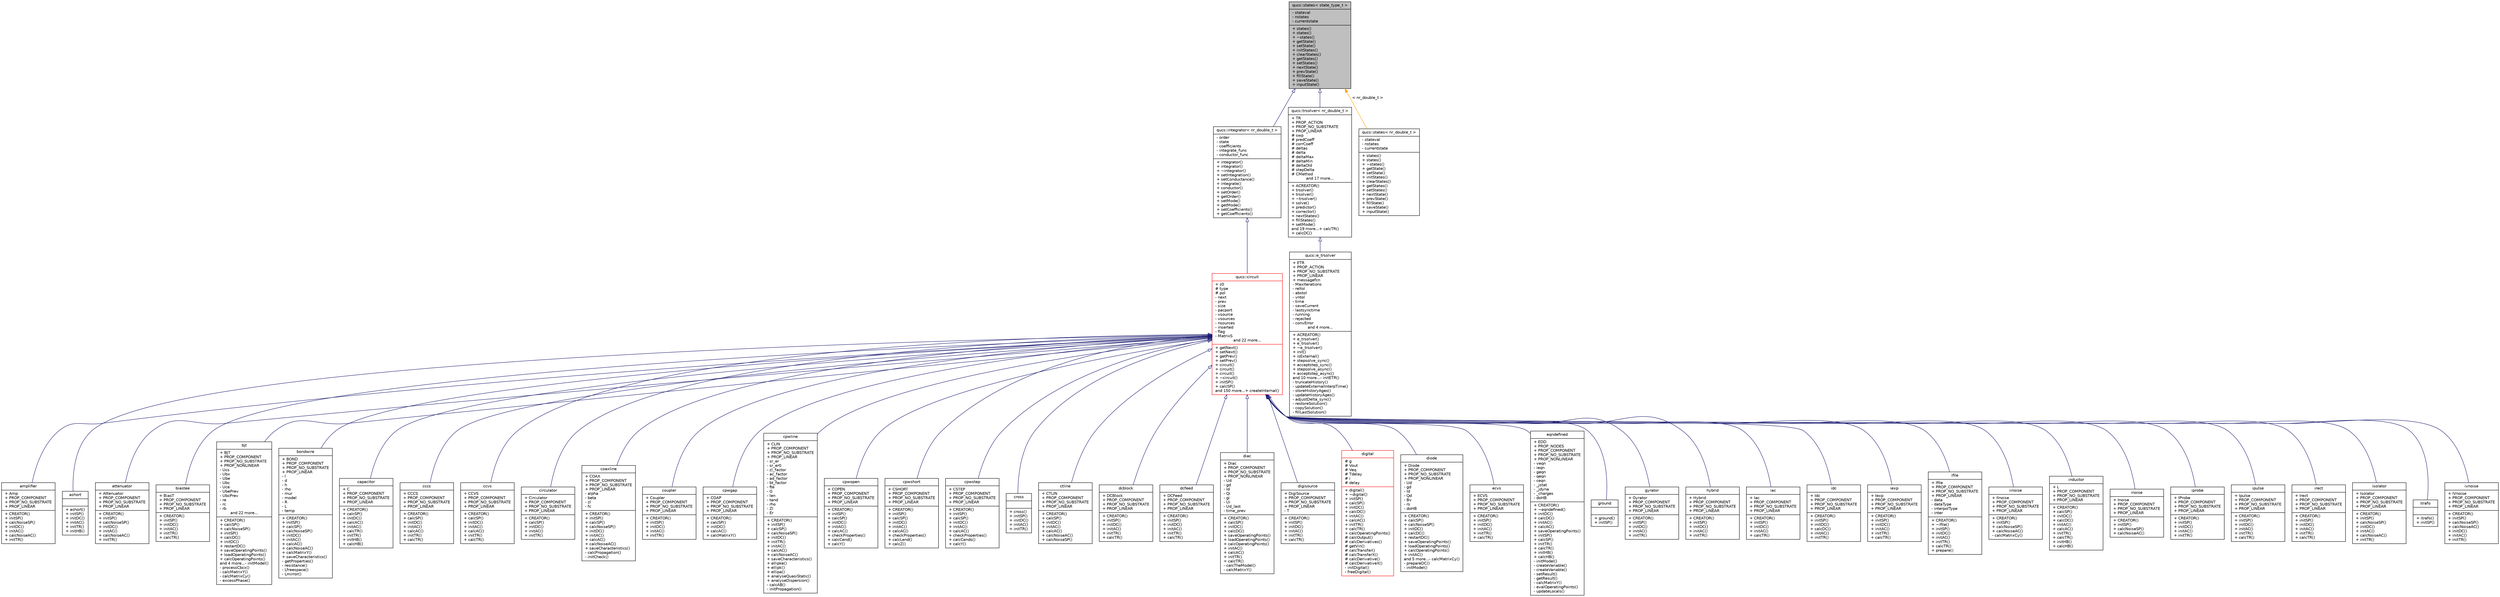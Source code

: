 digraph G
{
  edge [fontname="Helvetica",fontsize="10",labelfontname="Helvetica",labelfontsize="10"];
  node [fontname="Helvetica",fontsize="10",shape=record];
  Node1 [label="{qucs::states\< state_type_t \>\n|- stateval\l- nstates\l- currentstate\l|+ states()\l+ states()\l+ ~states()\l+ getState()\l+ setState()\l+ initStates()\l+ clearStates()\l+ getStates()\l+ setStates()\l+ nextState()\l+ prevState()\l+ fillState()\l+ saveState()\l+ inputState()\l}",height=0.2,width=0.4,color="black", fillcolor="grey75", style="filled" fontcolor="black"];
  Node1 -> Node2 [dir="back",color="midnightblue",fontsize="10",style="solid",arrowtail="onormal",fontname="Helvetica"];
  Node2 [label="{qucs::integrator\< nr_double_t \>\n|- order\l- state\l- coefficients\l- integrate_func\l- conductor_func\l|+ integrator()\l+ integrator()\l+ ~integrator()\l+ setIntegration()\l+ setConductance()\l+ integrate()\l+ conductor()\l+ setOrder()\l+ getOrder()\l+ setMode()\l+ getMode()\l+ setCoefficients()\l+ getCoefficients()\l}",height=0.2,width=0.4,color="black", fillcolor="white", style="filled",URL="$classqucs_1_1integrator.html"];
  Node2 -> Node3 [dir="back",color="midnightblue",fontsize="10",style="solid",arrowtail="onormal",fontname="Helvetica"];
  Node3 [label="{qucs::circuit\n|+ z0\l# type\l# pol\l- next\l- prev\l- size\l- pacport\l- vsource\l- vsources\l- nsources\l- inserted\l- flag\l- MatrixS\land 22 more...|+ getNext()\l+ setNext()\l+ getPrev()\l+ setPrev()\l+ circuit()\l+ circuit()\l+ circuit()\l+ ~circuit()\l+ initSP()\l+ calcSP()\land 150 more...+ createInternal()\l}",height=0.2,width=0.4,color="red", fillcolor="white", style="filled",URL="$classqucs_1_1circuit.html",tooltip="base class for qucs circuit elements."];
  Node3 -> Node4 [dir="back",color="midnightblue",fontsize="10",style="solid",arrowtail="onormal",fontname="Helvetica"];
  Node4 [label="{amplifier\n|+ Amp\l+ PROP_COMPONENT\l+ PROP_NO_SUBSTRATE\l+ PROP_LINEAR\l|+ CREATOR()\l+ initSP()\l+ calcNoiseSP()\l+ initDC()\l+ initAC()\l+ calcNoiseAC()\l+ initTR()\l}",height=0.2,width=0.4,color="black", fillcolor="white", style="filled",URL="$structamplifier.html"];
  Node3 -> Node5 [dir="back",color="midnightblue",fontsize="10",style="solid",arrowtail="onormal",fontname="Helvetica"];
  Node5 [label="{ashort\n||+ ashort()\l+ initSP()\l+ initDC()\l+ initAC()\l+ initTR()\l+ initHB()\l}",height=0.2,width=0.4,color="black", fillcolor="white", style="filled",URL="$classashort.html"];
  Node3 -> Node6 [dir="back",color="midnightblue",fontsize="10",style="solid",arrowtail="onormal",fontname="Helvetica"];
  Node6 [label="{attenuator\n|+ Attenuator\l+ PROP_COMPONENT\l+ PROP_NO_SUBSTRATE\l+ PROP_LINEAR\l|+ CREATOR()\l+ initSP()\l+ calcNoiseSP()\l+ initDC()\l+ initAC()\l+ calcNoiseAC()\l+ initTR()\l}",height=0.2,width=0.4,color="black", fillcolor="white", style="filled",URL="$structattenuator.html"];
  Node3 -> Node7 [dir="back",color="midnightblue",fontsize="10",style="solid",arrowtail="onormal",fontname="Helvetica"];
  Node7 [label="{biastee\n|+ BiasT\l+ PROP_COMPONENT\l+ PROP_NO_SUBSTRATE\l+ PROP_LINEAR\l|+ CREATOR()\l+ initSP()\l+ initDC()\l+ initAC()\l+ initTR()\l+ calcTR()\l}",height=0.2,width=0.4,color="black", fillcolor="white", style="filled",URL="$structbiastee.html"];
  Node3 -> Node8 [dir="back",color="midnightblue",fontsize="10",style="solid",arrowtail="onormal",fontname="Helvetica"];
  Node8 [label="{bjt\n|+ BJT\l+ PROP_COMPONENT\l+ PROP_NO_SUBSTRATE\l+ PROP_NONLINEAR\l- Ucs\l- Ubx\l- Ube\l- Ubc\l- Uce\l- UbePrev\l- UbcPrev\l- re\l- rc\l- rb\land 22 more...|+ CREATOR()\l+ calcSP()\l+ calcNoiseSP()\l+ initSP()\l+ calcDC()\l+ initDC()\l+ restartDC()\l+ saveOperatingPoints()\l+ loadOperatingPoints()\l+ calcOperatingPoints()\land 4 more...- initModel()\l- processCbcx()\l- calcMatrixY()\l- calcMatrixCy()\l- excessPhase()\l}",height=0.2,width=0.4,color="black", fillcolor="white", style="filled",URL="$structbjt.html"];
  Node3 -> Node9 [dir="back",color="midnightblue",fontsize="10",style="solid",arrowtail="onormal",fontname="Helvetica"];
  Node9 [label="{bondwire\n|+ BOND\l+ PROP_COMPONENT\l+ PROP_NO_SUBSTRATE\l+ PROP_LINEAR\l- l\l- d\l- h\l- rho\l- mur\l- model\l- R\l- L\l- temp\l|+ CREATOR()\l+ initSP()\l+ calcSP()\l+ calcNoiseSP()\l+ initDC()\l+ initAC()\l+ calcAC()\l+ calcNoiseAC()\l+ calcMatrixY()\l+ saveCharacteristics()\l- getProperties()\l- resistance()\l- Lfreespace()\l- Lmirror()\l}",height=0.2,width=0.4,color="black", fillcolor="white", style="filled",URL="$structbondwire.html"];
  Node3 -> Node10 [dir="back",color="midnightblue",fontsize="10",style="solid",arrowtail="onormal",fontname="Helvetica"];
  Node10 [label="{capacitor\n|+ C\l+ PROP_COMPONENT\l+ PROP_NO_SUBSTRATE\l+ PROP_LINEAR\l|+ CREATOR()\l+ calcSP()\l+ initDC()\l+ calcAC()\l+ initAC()\l+ calcTR()\l+ initTR()\l+ initHB()\l+ calcHB()\l}",height=0.2,width=0.4,color="black", fillcolor="white", style="filled",URL="$structcapacitor.html"];
  Node3 -> Node11 [dir="back",color="midnightblue",fontsize="10",style="solid",arrowtail="onormal",fontname="Helvetica"];
  Node11 [label="{cccs\n|+ CCCS\l+ PROP_COMPONENT\l+ PROP_NO_SUBSTRATE\l+ PROP_LINEAR\l|+ CREATOR()\l+ calcSP()\l+ initDC()\l+ initAC()\l+ calcAC()\l+ initTR()\l+ calcTR()\l}",height=0.2,width=0.4,color="black", fillcolor="white", style="filled",URL="$structcccs.html"];
  Node3 -> Node12 [dir="back",color="midnightblue",fontsize="10",style="solid",arrowtail="onormal",fontname="Helvetica"];
  Node12 [label="{ccvs\n|+ CCVS\l+ PROP_COMPONENT\l+ PROP_NO_SUBSTRATE\l+ PROP_LINEAR\l|+ CREATOR()\l+ calcSP()\l+ initDC()\l+ initAC()\l+ calcAC()\l+ initTR()\l+ calcTR()\l}",height=0.2,width=0.4,color="black", fillcolor="white", style="filled",URL="$structccvs.html"];
  Node3 -> Node13 [dir="back",color="midnightblue",fontsize="10",style="solid",arrowtail="onormal",fontname="Helvetica"];
  Node13 [label="{circulator\n|+ Circulator\l+ PROP_COMPONENT\l+ PROP_NO_SUBSTRATE\l+ PROP_LINEAR\l|+ CREATOR()\l+ calcSP()\l+ initDC()\l+ initAC()\l+ initTR()\l}",height=0.2,width=0.4,color="black", fillcolor="white", style="filled",URL="$structcirculator.html"];
  Node3 -> Node14 [dir="back",color="midnightblue",fontsize="10",style="solid",arrowtail="onormal",fontname="Helvetica"];
  Node14 [label="{coaxline\n|+ COAX\l+ PROP_COMPONENT\l+ PROP_NO_SUBSTRATE\l+ PROP_LINEAR\l- alpha\l- beta\l- zl\l- fc\l|+ CREATOR()\l+ initSP()\l+ calcSP()\l+ calcNoiseSP()\l+ initDC()\l+ initAC()\l+ calcAC()\l+ calcNoiseAC()\l+ saveCharacteristics()\l- calcPropagation()\l- initCheck()\l}",height=0.2,width=0.4,color="black", fillcolor="white", style="filled",URL="$structcoaxline.html"];
  Node3 -> Node15 [dir="back",color="midnightblue",fontsize="10",style="solid",arrowtail="onormal",fontname="Helvetica"];
  Node15 [label="{coupler\n|+ Coupler\l+ PROP_COMPONENT\l+ PROP_NO_SUBSTRATE\l+ PROP_LINEAR\l|+ CREATOR()\l+ initSP()\l+ initDC()\l+ initAC()\l+ initTR()\l}",height=0.2,width=0.4,color="black", fillcolor="white", style="filled",URL="$structcoupler.html"];
  Node3 -> Node16 [dir="back",color="midnightblue",fontsize="10",style="solid",arrowtail="onormal",fontname="Helvetica"];
  Node16 [label="{cpwgap\n|+ CGAP\l+ PROP_COMPONENT\l+ PROP_NO_SUBSTRATE\l+ PROP_LINEAR\l|+ CREATOR()\l+ calcSP()\l+ initDC()\l+ calcAC()\l+ calcMatrixY()\l}",height=0.2,width=0.4,color="black", fillcolor="white", style="filled",URL="$structcpwgap.html"];
  Node3 -> Node17 [dir="back",color="midnightblue",fontsize="10",style="solid",arrowtail="onormal",fontname="Helvetica"];
  Node17 [label="{cpwline\n|+ CLIN\l+ PROP_COMPONENT\l+ PROP_NO_SUBSTRATE\l+ PROP_LINEAR\l- sr_er\l- sr_er0\l- zl_factor\l- ac_factor\l- ad_factor\l- bt_factor\l- fte\l- G\l- len\l- tand\l- rho\l- Zl\l- Er\l|+ CREATOR()\l+ initSP()\l+ calcSP()\l+ calcNoiseSP()\l+ initDC()\l+ initTR()\l+ initAC()\l+ calcAC()\l+ calcNoiseAC()\l+ saveCharacteristics()\l+ ellipke()\l+ ellipk()\l+ ellipa()\l+ analyseQuasiStatic()\l+ analyseDispersion()\l- calcAB()\l- initPropagation()\l}",height=0.2,width=0.4,color="black", fillcolor="white", style="filled",URL="$structcpwline.html"];
  Node3 -> Node18 [dir="back",color="midnightblue",fontsize="10",style="solid",arrowtail="onormal",fontname="Helvetica"];
  Node18 [label="{cpwopen\n|+ COPEN\l+ PROP_COMPONENT\l+ PROP_NO_SUBSTRATE\l+ PROP_LINEAR\l|+ CREATOR()\l+ initSP()\l+ calcSP()\l+ initDC()\l+ initAC()\l+ calcAC()\l+ checkProperties()\l+ calcCend()\l+ calcY()\l}",height=0.2,width=0.4,color="black", fillcolor="white", style="filled",URL="$structcpwopen.html"];
  Node3 -> Node19 [dir="back",color="midnightblue",fontsize="10",style="solid",arrowtail="onormal",fontname="Helvetica"];
  Node19 [label="{cpwshort\n|+ CSHORT\l+ PROP_COMPONENT\l+ PROP_NO_SUBSTRATE\l+ PROP_LINEAR\l|+ CREATOR()\l+ initSP()\l+ calcSP()\l+ initDC()\l+ initAC()\l+ calcAC()\l+ checkProperties()\l+ calcLend()\l+ calcZ()\l}",height=0.2,width=0.4,color="black", fillcolor="white", style="filled",URL="$structcpwshort.html"];
  Node3 -> Node20 [dir="back",color="midnightblue",fontsize="10",style="solid",arrowtail="onormal",fontname="Helvetica"];
  Node20 [label="{cpwstep\n|+ CSTEP\l+ PROP_COMPONENT\l+ PROP_NO_SUBSTRATE\l+ PROP_LINEAR\l|+ CREATOR()\l+ initSP()\l+ calcSP()\l+ initDC()\l+ initAC()\l+ calcAC()\l+ checkProperties()\l+ calcCends()\l+ calcY()\l}",height=0.2,width=0.4,color="black", fillcolor="white", style="filled",URL="$structcpwstep.html"];
  Node3 -> Node21 [dir="back",color="midnightblue",fontsize="10",style="solid",arrowtail="onormal",fontname="Helvetica"];
  Node21 [label="{cross\n||+ cross()\l+ initSP()\l+ initDC()\l+ initAC()\l+ initTR()\l}",height=0.2,width=0.4,color="black", fillcolor="white", style="filled",URL="$classcross.html"];
  Node3 -> Node22 [dir="back",color="midnightblue",fontsize="10",style="solid",arrowtail="onormal",fontname="Helvetica"];
  Node22 [label="{ctline\n|+ CTLIN\l+ PROP_COMPONENT\l+ PROP_NO_SUBSTRATE\l+ PROP_LINEAR\l|+ CREATOR()\l+ calcSP()\l+ initDC()\l+ initAC()\l+ calcAC()\l+ calcNoiseAC()\l+ calcNoiseSP()\l}",height=0.2,width=0.4,color="black", fillcolor="white", style="filled",URL="$structctline.html"];
  Node3 -> Node23 [dir="back",color="midnightblue",fontsize="10",style="solid",arrowtail="onormal",fontname="Helvetica"];
  Node23 [label="{dcblock\n|+ DCBlock\l+ PROP_COMPONENT\l+ PROP_NO_SUBSTRATE\l+ PROP_LINEAR\l|+ CREATOR()\l+ initSP()\l+ initDC()\l+ initAC()\l+ initTR()\l+ calcTR()\l}",height=0.2,width=0.4,color="black", fillcolor="white", style="filled",URL="$structdcblock.html"];
  Node3 -> Node24 [dir="back",color="midnightblue",fontsize="10",style="solid",arrowtail="onormal",fontname="Helvetica"];
  Node24 [label="{dcfeed\n|+ DCFeed\l+ PROP_COMPONENT\l+ PROP_NO_SUBSTRATE\l+ PROP_LINEAR\l|+ CREATOR()\l+ initSP()\l+ initDC()\l+ initAC()\l+ initTR()\l+ calcTR()\l}",height=0.2,width=0.4,color="black", fillcolor="white", style="filled",URL="$structdcfeed.html"];
  Node3 -> Node25 [dir="back",color="midnightblue",fontsize="10",style="solid",arrowtail="onormal",fontname="Helvetica"];
  Node25 [label="{diac\n|+ Diac\l+ PROP_COMPONENT\l+ PROP_NO_SUBSTRATE\l+ PROP_NONLINEAR\l- Ud\l- gd\l- Id\l- Qi\l- gi\l- Ui\l- Ud_last\l- time_prev\l|+ CREATOR()\l+ calcSP()\l+ initDC()\l+ calcDC()\l+ saveOperatingPoints()\l+ loadOperatingPoints()\l+ calcOperatingPoints()\l+ initAC()\l+ calcAC()\l+ initTR()\l+ calcTR()\l- calcTheModel()\l- calcMatrixY()\l}",height=0.2,width=0.4,color="black", fillcolor="white", style="filled",URL="$structdiac.html"];
  Node3 -> Node26 [dir="back",color="midnightblue",fontsize="10",style="solid",arrowtail="onormal",fontname="Helvetica"];
  Node26 [label="{digisource\n|+ DigiSource\l+ PROP_COMPONENT\l+ PROP_NO_SUBSTRATE\l+ PROP_LINEAR\l- T\l|+ CREATOR()\l+ initSP()\l+ initDC()\l+ initAC()\l+ initTR()\l+ calcTR()\l}",height=0.2,width=0.4,color="black", fillcolor="white", style="filled",URL="$structdigisource.html"];
  Node3 -> Node27 [dir="back",color="midnightblue",fontsize="10",style="solid",arrowtail="onormal",fontname="Helvetica"];
  Node27 [label="{digital\n|# g\l# Vout\l# Veq\l# Tdelay\l# i\l# delay\l|+ digital()\l+ ~digital()\l+ initSP()\l+ calcSP()\l+ initDC()\l+ calcDC()\l+ initAC()\l+ calcAC()\l+ initTR()\l+ calcTR()\l+ calcOperatingPoints()\l# calcOutput()\l# calcDerivatives()\l# getVin()\l# calcTransfer()\l# calcTransferX()\l# calcDerivative()\l# calcDerivativeX()\l- initDigital()\l- freeDigital()\l}",height=0.2,width=0.4,color="red", fillcolor="white", style="filled",URL="$classdigital.html"];
  Node3 -> Node28 [dir="back",color="midnightblue",fontsize="10",style="solid",arrowtail="onormal",fontname="Helvetica"];
  Node28 [label="{diode\n|+ Diode\l+ PROP_COMPONENT\l+ PROP_NO_SUBSTRATE\l+ PROP_NONLINEAR\l- Ud\l- gd\l- Id\l- Qd\l- Bv\l- rs\l- doHB\l|+ CREATOR()\l+ calcSP()\l+ calcNoiseSP()\l+ initDC()\l+ calcDC()\l+ restartDC()\l+ saveOperatingPoints()\l+ loadOperatingPoints()\l+ calcOperatingPoints()\l+ initAC()\land 5 more...- calcMatrixCy()\l- prepareDC()\l- initModel()\l}",height=0.2,width=0.4,color="black", fillcolor="white", style="filled",URL="$structdiode.html"];
  Node3 -> Node29 [dir="back",color="midnightblue",fontsize="10",style="solid",arrowtail="onormal",fontname="Helvetica"];
  Node29 [label="{ecvs\n|+ ECVS\l+ PROP_COMPONENT\l+ PROP_NO_SUBSTRATE\l+ PROP_LINEAR\l|+ CREATOR()\l+ initSP()\l+ initDC()\l+ initAC()\l+ initTR()\l+ calcTR()\l}",height=0.2,width=0.4,color="black", fillcolor="white", style="filled",URL="$structecvs.html"];
  Node3 -> Node30 [dir="back",color="midnightblue",fontsize="10",style="solid",arrowtail="onormal",fontname="Helvetica"];
  Node30 [label="{eqndefined\n|+ EDD\l+ PROP_NODES\l+ PROP_COMPONENT\l+ PROP_NO_SUBSTRATE\l+ PROP_NONLINEAR\l- veqn\l- ieqn\l- geqn\l- qeqn\l- ceqn\l- _jstat\l- _jdyna\l- _charges\l- doHB\l|+ CREATOR()\l+ ~eqndefined()\l+ initDC()\l+ calcDC()\l+ initAC()\l+ calcAC()\l+ saveOperatingPoints()\l+ initSP()\l+ calcSP()\l+ initTR()\l+ calcTR()\l+ initHB()\l+ calcHB()\l- initModel()\l- createVariable()\l- createVariable()\l- setResult()\l- getResult()\l- calcMatrixY()\l- evalOperatingPoints()\l- updateLocals()\l}",height=0.2,width=0.4,color="black", fillcolor="white", style="filled",URL="$structeqndefined.html"];
  Node3 -> Node31 [dir="back",color="midnightblue",fontsize="10",style="solid",arrowtail="onormal",fontname="Helvetica"];
  Node31 [label="{ground\n||+ ground()\l+ initSP()\l}",height=0.2,width=0.4,color="black", fillcolor="white", style="filled",URL="$classground.html"];
  Node3 -> Node32 [dir="back",color="midnightblue",fontsize="10",style="solid",arrowtail="onormal",fontname="Helvetica"];
  Node32 [label="{gyrator\n|+ Gyrator\l+ PROP_COMPONENT\l+ PROP_NO_SUBSTRATE\l+ PROP_LINEAR\l|+ CREATOR()\l+ initSP()\l+ initDC()\l+ initAC()\l+ initTR()\l}",height=0.2,width=0.4,color="black", fillcolor="white", style="filled",URL="$structgyrator.html"];
  Node3 -> Node33 [dir="back",color="midnightblue",fontsize="10",style="solid",arrowtail="onormal",fontname="Helvetica"];
  Node33 [label="{hybrid\n|+ Hybrid\l+ PROP_COMPONENT\l+ PROP_NO_SUBSTRATE\l+ PROP_LINEAR\l|+ CREATOR()\l+ initSP()\l+ initDC()\l+ initAC()\l+ initTR()\l}",height=0.2,width=0.4,color="black", fillcolor="white", style="filled",URL="$structhybrid.html"];
  Node3 -> Node34 [dir="back",color="midnightblue",fontsize="10",style="solid",arrowtail="onormal",fontname="Helvetica"];
  Node34 [label="{iac\n|+ Iac\l+ PROP_COMPONENT\l+ PROP_NO_SUBSTRATE\l+ PROP_LINEAR\l|+ CREATOR()\l+ initSP()\l+ initDC()\l+ initAC()\l+ calcTR()\l}",height=0.2,width=0.4,color="black", fillcolor="white", style="filled",URL="$structiac.html"];
  Node3 -> Node35 [dir="back",color="midnightblue",fontsize="10",style="solid",arrowtail="onormal",fontname="Helvetica"];
  Node35 [label="{idc\n|+ Idc\l+ PROP_COMPONENT\l+ PROP_NO_SUBSTRATE\l+ PROP_LINEAR\l|+ CREATOR()\l+ initSP()\l+ initDC()\l+ calcDC()\l+ initAC()\l+ initTR()\l}",height=0.2,width=0.4,color="black", fillcolor="white", style="filled",URL="$structidc.html"];
  Node3 -> Node36 [dir="back",color="midnightblue",fontsize="10",style="solid",arrowtail="onormal",fontname="Helvetica"];
  Node36 [label="{iexp\n|+ Iexp\l+ PROP_COMPONENT\l+ PROP_NO_SUBSTRATE\l+ PROP_LINEAR\l|+ CREATOR()\l+ initSP()\l+ initDC()\l+ initAC()\l+ initTR()\l+ calcTR()\l}",height=0.2,width=0.4,color="black", fillcolor="white", style="filled",URL="$structiexp.html"];
  Node3 -> Node37 [dir="back",color="midnightblue",fontsize="10",style="solid",arrowtail="onormal",fontname="Helvetica"];
  Node37 [label="{ifile\n|+ Ifile\l+ PROP_COMPONENT\l+ PROP_NO_SUBSTRATE\l+ PROP_LINEAR\l- data\l- dataType\l- interpolType\l- inter\l|+ CREATOR()\l+ ~ifile()\l+ initSP()\l+ initDC()\l+ initAC()\l+ initTR()\l+ calcTR()\l+ prepare()\l}",height=0.2,width=0.4,color="black", fillcolor="white", style="filled",URL="$structifile.html"];
  Node3 -> Node38 [dir="back",color="midnightblue",fontsize="10",style="solid",arrowtail="onormal",fontname="Helvetica"];
  Node38 [label="{iinoise\n|+ IInoise\l+ PROP_COMPONENT\l+ PROP_NO_SUBSTRATE\l+ PROP_LINEAR\l|+ CREATOR()\l+ initSP()\l+ calcNoiseSP()\l+ calcNoiseAC()\l- calcMatrixCy()\l}",height=0.2,width=0.4,color="black", fillcolor="white", style="filled",URL="$structiinoise.html"];
  Node3 -> Node39 [dir="back",color="midnightblue",fontsize="10",style="solid",arrowtail="onormal",fontname="Helvetica"];
  Node39 [label="{inductor\n|+ L\l+ PROP_COMPONENT\l+ PROP_NO_SUBSTRATE\l+ PROP_LINEAR\l|+ CREATOR()\l+ calcSP()\l+ initDC()\l+ calcDC()\l+ initAC()\l+ calcAC()\l+ initTR()\l+ calcTR()\l+ initHB()\l+ calcHB()\l}",height=0.2,width=0.4,color="black", fillcolor="white", style="filled",URL="$structinductor.html"];
  Node3 -> Node40 [dir="back",color="midnightblue",fontsize="10",style="solid",arrowtail="onormal",fontname="Helvetica"];
  Node40 [label="{inoise\n|+ Inoise\l+ PROP_COMPONENT\l+ PROP_NO_SUBSTRATE\l+ PROP_LINEAR\l|+ CREATOR()\l+ initSP()\l+ calcNoiseSP()\l+ calcNoiseAC()\l}",height=0.2,width=0.4,color="black", fillcolor="white", style="filled",URL="$structinoise.html"];
  Node3 -> Node41 [dir="back",color="midnightblue",fontsize="10",style="solid",arrowtail="onormal",fontname="Helvetica"];
  Node41 [label="{iprobe\n|+ IProbe\l+ PROP_COMPONENT\l+ PROP_NO_SUBSTRATE\l+ PROP_LINEAR\l|+ CREATOR()\l+ initSP()\l+ initDC()\l+ initAC()\l+ initTR()\l}",height=0.2,width=0.4,color="black", fillcolor="white", style="filled",URL="$structiprobe.html"];
  Node3 -> Node42 [dir="back",color="midnightblue",fontsize="10",style="solid",arrowtail="onormal",fontname="Helvetica"];
  Node42 [label="{ipulse\n|+ Ipulse\l+ PROP_COMPONENT\l+ PROP_NO_SUBSTRATE\l+ PROP_LINEAR\l|+ CREATOR()\l+ initSP()\l+ initDC()\l+ initAC()\l+ initTR()\l+ calcTR()\l}",height=0.2,width=0.4,color="black", fillcolor="white", style="filled",URL="$structipulse.html"];
  Node3 -> Node43 [dir="back",color="midnightblue",fontsize="10",style="solid",arrowtail="onormal",fontname="Helvetica"];
  Node43 [label="{irect\n|+ Irect\l+ PROP_COMPONENT\l+ PROP_NO_SUBSTRATE\l+ PROP_LINEAR\l|+ CREATOR()\l+ initSP()\l+ initDC()\l+ initAC()\l+ initTR()\l+ calcTR()\l}",height=0.2,width=0.4,color="black", fillcolor="white", style="filled",URL="$structirect.html"];
  Node3 -> Node44 [dir="back",color="midnightblue",fontsize="10",style="solid",arrowtail="onormal",fontname="Helvetica"];
  Node44 [label="{isolator\n|+ Isolator\l+ PROP_COMPONENT\l+ PROP_NO_SUBSTRATE\l+ PROP_LINEAR\l|+ CREATOR()\l+ initSP()\l+ calcNoiseSP()\l+ initDC()\l+ initAC()\l+ calcNoiseAC()\l+ initTR()\l}",height=0.2,width=0.4,color="black", fillcolor="white", style="filled",URL="$structisolator.html"];
  Node3 -> Node45 [dir="back",color="midnightblue",fontsize="10",style="solid",arrowtail="onormal",fontname="Helvetica"];
  Node45 [label="{itrafo\n||+ itrafo()\l+ initSP()\l}",height=0.2,width=0.4,color="black", fillcolor="white", style="filled",URL="$classitrafo.html"];
  Node3 -> Node46 [dir="back",color="midnightblue",fontsize="10",style="solid",arrowtail="onormal",fontname="Helvetica"];
  Node46 [label="{ivnoise\n|+ IVnoise\l+ PROP_COMPONENT\l+ PROP_NO_SUBSTRATE\l+ PROP_LINEAR\l|+ CREATOR()\l+ initSP()\l+ calcNoiseSP()\l+ calcNoiseAC()\l+ initDC()\l+ initAC()\l+ initTR()\l}",height=0.2,width=0.4,color="black", fillcolor="white", style="filled",URL="$structivnoise.html"];
  Node1 -> Node47 [dir="back",color="midnightblue",fontsize="10",style="solid",arrowtail="onormal",fontname="Helvetica"];
  Node47 [label="{qucs::trsolver\< nr_double_t \>\n|+ TR\l+ PROP_ACTION\l+ PROP_NO_SUBSTRATE\l+ PROP_LINEAR\l# swp\l# predCoeff\l# corrCoeff\l# deltas\l# delta\l# deltaMax\l# deltaMin\l# deltaOld\l# stepDelta\l# CMethod\land 17 more...|+ ACREATOR()\l+ trsolver()\l+ trsolver()\l+ ~trsolver()\l+ solve()\l+ predictor()\l+ corrector()\l+ nextStates()\l+ fillStates()\l+ setMode()\land 19 more...+ calcTR()\l+ calcDC()\l}",height=0.2,width=0.4,color="black", fillcolor="white", style="filled",URL="$structqucs_1_1trsolver.html"];
  Node47 -> Node48 [dir="back",color="midnightblue",fontsize="10",style="solid",arrowtail="onormal",fontname="Helvetica"];
  Node48 [label="{qucs::e_trsolver\n|+ ETR\l+ PROP_ACTION\l+ PROP_NO_SUBSTRATE\l+ PROP_LINEAR\l+ messagefcn\l- MaxIterations\l- reltol\l- abstol\l- vntol\l- time\l- saveCurrent\l- lastsynctime\l- running\l- rejected\l- convError\land 4 more...|+ ACREATOR()\l+ e_trsolver()\l+ e_trsolver()\l+ ~e_trsolver()\l+ init()\l+ isExternal()\l+ stepsolve_sync()\l+ acceptstep_sync()\l+ stepsolve_async()\l+ acceptstep_async()\land 10 more...- initETR()\l- truncateHistory()\l- updateExternalInterpTime()\l- storeHistoryAges()\l- updateHistoryAges()\l- adjustDelta_sync()\l- restoreSolution()\l- copySolution()\l- fillLastSolution()\l}",height=0.2,width=0.4,color="black", fillcolor="white", style="filled",URL="$structqucs_1_1e__trsolver.html",tooltip="External interface class for transient simulation."];
  Node1 -> Node49 [dir="back",color="orange",fontsize="10",style="solid",label=" \< nr_double_t \>" ,fontname="Helvetica"];
  Node49 [label="{qucs::states\< nr_double_t \>\n|- stateval\l- nstates\l- currentstate\l|+ states()\l+ states()\l+ ~states()\l+ getState()\l+ setState()\l+ initStates()\l+ clearStates()\l+ getStates()\l+ setStates()\l+ nextState()\l+ prevState()\l+ fillState()\l+ saveState()\l+ inputState()\l}",height=0.2,width=0.4,color="black", fillcolor="white", style="filled",URL="$classqucs_1_1states.html"];
}
